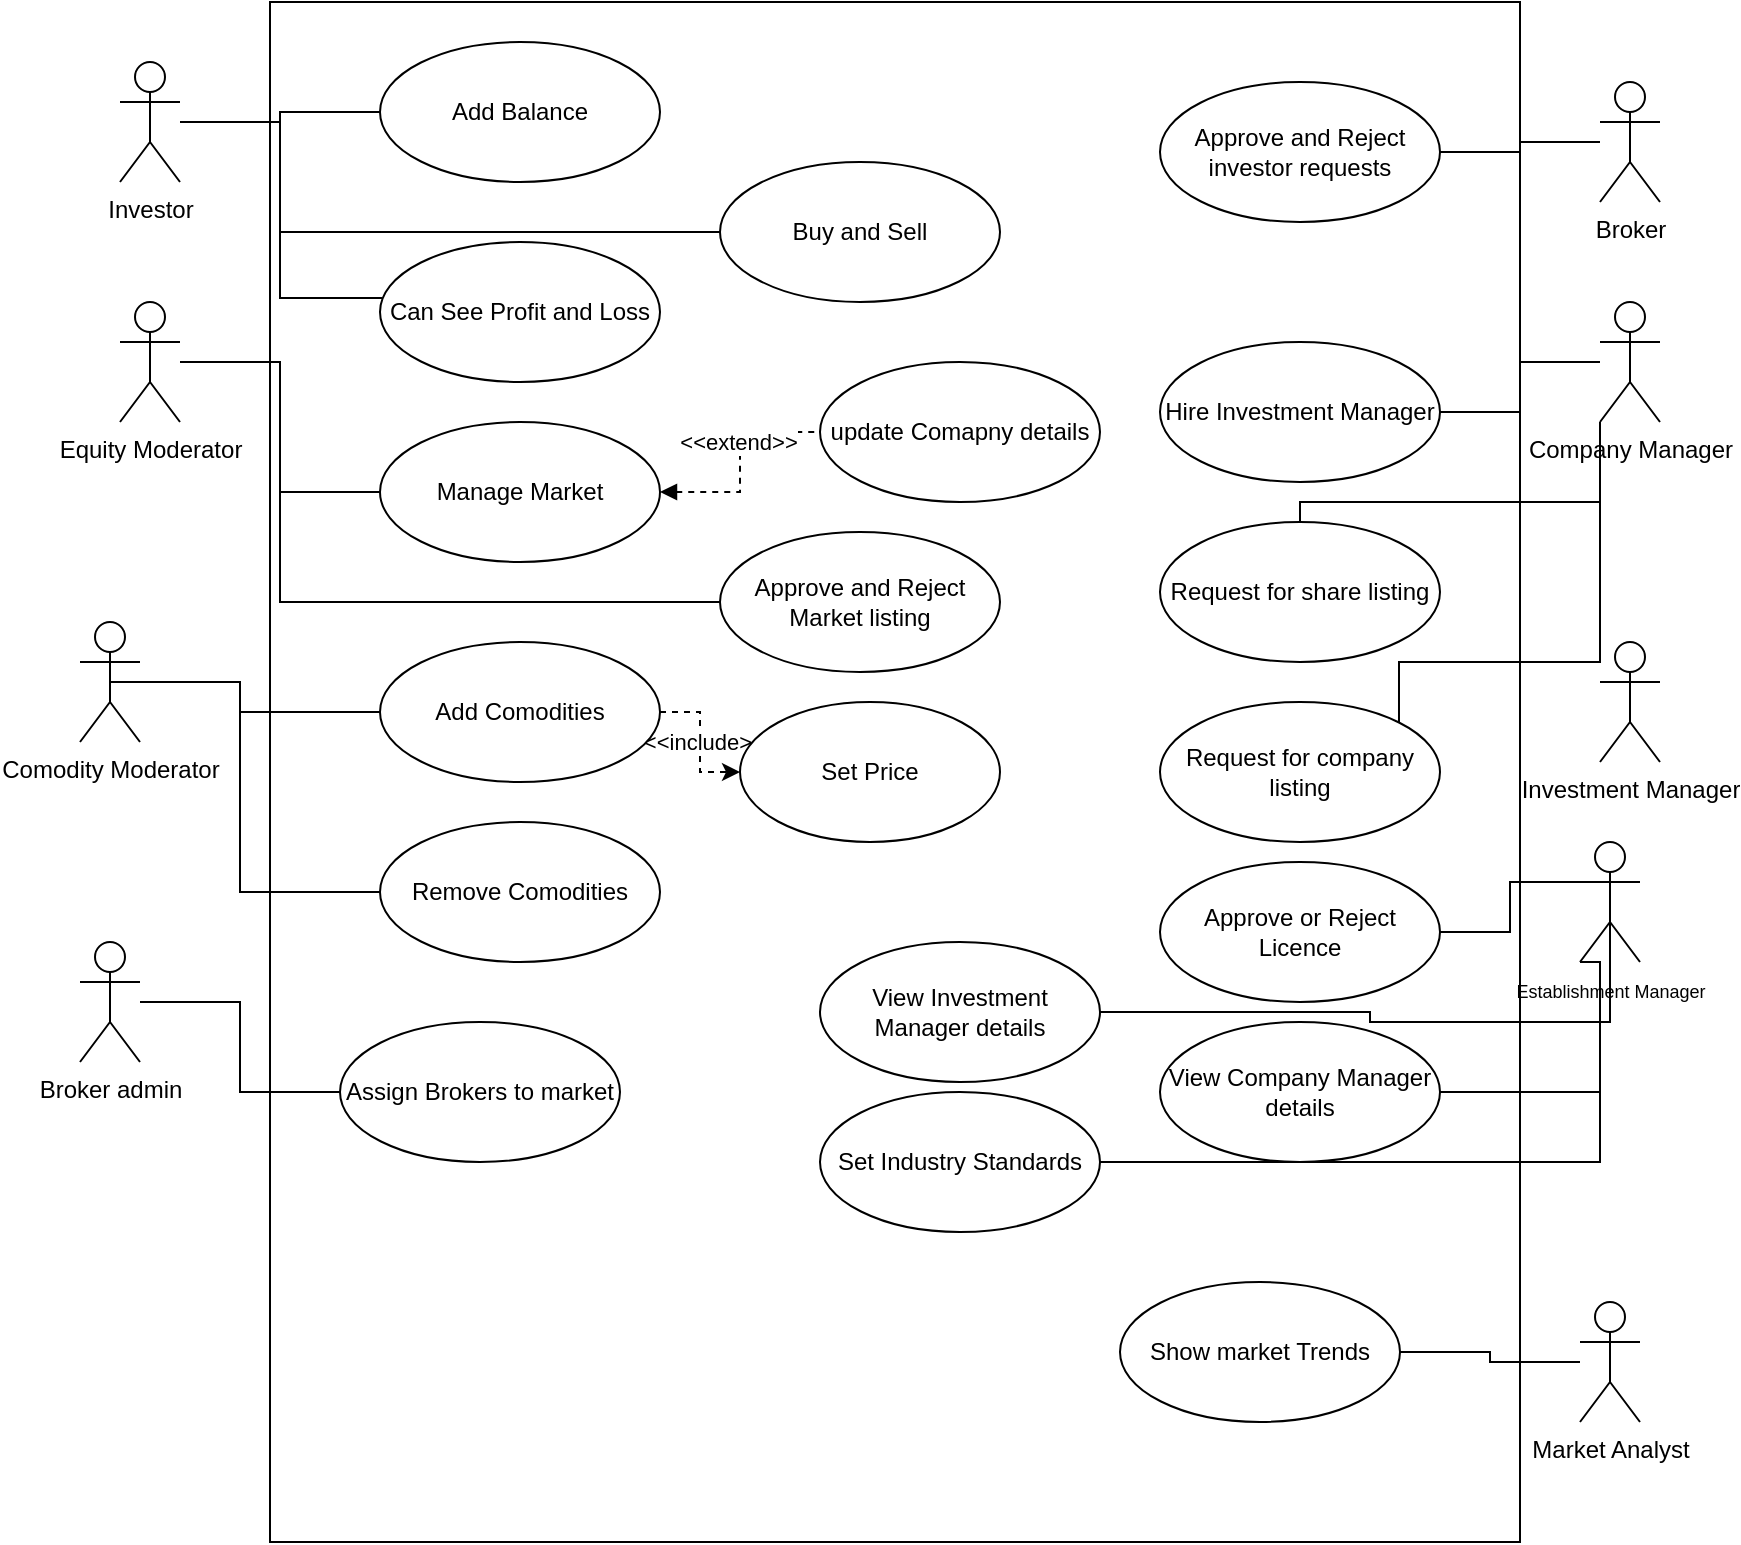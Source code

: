 <mxfile version="20.6.2" type="device"><diagram id="jgDECj278LGvWH7bgNbl" name="Page-1"><mxGraphModel dx="1868" dy="659" grid="1" gridSize="10" guides="1" tooltips="1" connect="1" arrows="1" fold="1" page="1" pageScale="1" pageWidth="850" pageHeight="1100" math="0" shadow="0"><root><mxCell id="0"/><mxCell id="1" parent="0"/><mxCell id="61Fqe80QVAPpCoBN5wap-3" value="" style="rounded=0;whiteSpace=wrap;html=1;" vertex="1" parent="1"><mxGeometry x="115" y="210" width="625" height="770" as="geometry"/></mxCell><mxCell id="61Fqe80QVAPpCoBN5wap-4" value="Add Balance" style="ellipse;whiteSpace=wrap;html=1;" vertex="1" parent="1"><mxGeometry x="170" y="230" width="140" height="70" as="geometry"/></mxCell><mxCell id="61Fqe80QVAPpCoBN5wap-16" value="" style="edgeStyle=orthogonalEdgeStyle;rounded=0;orthogonalLoop=1;jettySize=auto;html=1;endArrow=none;endFill=0;" edge="1" parent="1" source="61Fqe80QVAPpCoBN5wap-5" target="61Fqe80QVAPpCoBN5wap-4"><mxGeometry relative="1" as="geometry"/></mxCell><mxCell id="61Fqe80QVAPpCoBN5wap-22" style="edgeStyle=orthogonalEdgeStyle;rounded=0;orthogonalLoop=1;jettySize=auto;html=1;entryX=0.007;entryY=0.4;entryDx=0;entryDy=0;entryPerimeter=0;endArrow=none;endFill=0;" edge="1" parent="1" source="61Fqe80QVAPpCoBN5wap-5" target="61Fqe80QVAPpCoBN5wap-21"><mxGeometry relative="1" as="geometry"/></mxCell><mxCell id="61Fqe80QVAPpCoBN5wap-5" value="Investor" style="shape=umlActor;verticalLabelPosition=bottom;verticalAlign=top;html=1;outlineConnect=0;" vertex="1" parent="1"><mxGeometry x="40" y="240" width="30" height="60" as="geometry"/></mxCell><mxCell id="61Fqe80QVAPpCoBN5wap-26" value="" style="edgeStyle=orthogonalEdgeStyle;rounded=0;orthogonalLoop=1;jettySize=auto;html=1;endArrow=none;endFill=0;" edge="1" parent="1" source="61Fqe80QVAPpCoBN5wap-6" target="61Fqe80QVAPpCoBN5wap-25"><mxGeometry relative="1" as="geometry"/></mxCell><mxCell id="61Fqe80QVAPpCoBN5wap-28" style="edgeStyle=orthogonalEdgeStyle;rounded=0;orthogonalLoop=1;jettySize=auto;html=1;entryX=0;entryY=0.5;entryDx=0;entryDy=0;endArrow=none;endFill=0;" edge="1" parent="1" source="61Fqe80QVAPpCoBN5wap-6" target="61Fqe80QVAPpCoBN5wap-27"><mxGeometry relative="1" as="geometry"><Array as="points"><mxPoint x="120" y="390"/><mxPoint x="120" y="510"/></Array></mxGeometry></mxCell><mxCell id="61Fqe80QVAPpCoBN5wap-6" value="Equity Moderator" style="shape=umlActor;verticalLabelPosition=bottom;verticalAlign=top;html=1;outlineConnect=0;" vertex="1" parent="1"><mxGeometry x="40" y="360" width="30" height="60" as="geometry"/></mxCell><mxCell id="61Fqe80QVAPpCoBN5wap-40" style="edgeStyle=orthogonalEdgeStyle;rounded=0;orthogonalLoop=1;jettySize=auto;html=1;startArrow=none;startFill=0;endArrow=none;endFill=0;exitX=0.5;exitY=0.5;exitDx=0;exitDy=0;exitPerimeter=0;" edge="1" parent="1" source="61Fqe80QVAPpCoBN5wap-7" target="61Fqe80QVAPpCoBN5wap-36"><mxGeometry relative="1" as="geometry"><Array as="points"><mxPoint x="100" y="550"/><mxPoint x="100" y="565"/></Array></mxGeometry></mxCell><mxCell id="61Fqe80QVAPpCoBN5wap-42" style="edgeStyle=orthogonalEdgeStyle;rounded=0;orthogonalLoop=1;jettySize=auto;html=1;exitX=0.5;exitY=0.5;exitDx=0;exitDy=0;exitPerimeter=0;entryX=0;entryY=0.5;entryDx=0;entryDy=0;startArrow=none;startFill=0;endArrow=none;endFill=0;" edge="1" parent="1" source="61Fqe80QVAPpCoBN5wap-7" target="61Fqe80QVAPpCoBN5wap-41"><mxGeometry relative="1" as="geometry"><Array as="points"><mxPoint x="100" y="550"/><mxPoint x="100" y="655"/></Array></mxGeometry></mxCell><mxCell id="61Fqe80QVAPpCoBN5wap-7" value="Comodity Moderator" style="shape=umlActor;verticalLabelPosition=bottom;verticalAlign=top;html=1;outlineConnect=0;" vertex="1" parent="1"><mxGeometry x="20" y="520" width="30" height="60" as="geometry"/></mxCell><mxCell id="61Fqe80QVAPpCoBN5wap-45" style="edgeStyle=orthogonalEdgeStyle;rounded=0;orthogonalLoop=1;jettySize=auto;html=1;startArrow=none;startFill=0;endArrow=none;endFill=0;" edge="1" parent="1" source="61Fqe80QVAPpCoBN5wap-8" target="61Fqe80QVAPpCoBN5wap-44"><mxGeometry relative="1" as="geometry"/></mxCell><mxCell id="61Fqe80QVAPpCoBN5wap-8" value="Broker admin" style="shape=umlActor;verticalLabelPosition=bottom;verticalAlign=top;html=1;outlineConnect=0;" vertex="1" parent="1"><mxGeometry x="20" y="680" width="30" height="60" as="geometry"/></mxCell><mxCell id="61Fqe80QVAPpCoBN5wap-47" value="" style="edgeStyle=orthogonalEdgeStyle;rounded=0;orthogonalLoop=1;jettySize=auto;html=1;startArrow=none;startFill=0;endArrow=none;endFill=0;" edge="1" parent="1" source="61Fqe80QVAPpCoBN5wap-9" target="61Fqe80QVAPpCoBN5wap-46"><mxGeometry relative="1" as="geometry"/></mxCell><mxCell id="61Fqe80QVAPpCoBN5wap-9" value="Broker" style="shape=umlActor;verticalLabelPosition=bottom;verticalAlign=top;html=1;outlineConnect=0;" vertex="1" parent="1"><mxGeometry x="780" y="250" width="30" height="60" as="geometry"/></mxCell><mxCell id="61Fqe80QVAPpCoBN5wap-50" value="" style="edgeStyle=orthogonalEdgeStyle;rounded=0;orthogonalLoop=1;jettySize=auto;html=1;startArrow=none;startFill=0;endArrow=none;endFill=0;" edge="1" parent="1" source="61Fqe80QVAPpCoBN5wap-10" target="61Fqe80QVAPpCoBN5wap-49"><mxGeometry relative="1" as="geometry"/></mxCell><mxCell id="61Fqe80QVAPpCoBN5wap-53" style="edgeStyle=orthogonalEdgeStyle;rounded=0;orthogonalLoop=1;jettySize=auto;html=1;exitX=0;exitY=1;exitDx=0;exitDy=0;exitPerimeter=0;startArrow=none;startFill=0;endArrow=none;endFill=0;" edge="1" parent="1" source="61Fqe80QVAPpCoBN5wap-10" target="61Fqe80QVAPpCoBN5wap-52"><mxGeometry relative="1" as="geometry"><Array as="points"><mxPoint x="780" y="460"/></Array></mxGeometry></mxCell><mxCell id="61Fqe80QVAPpCoBN5wap-55" style="edgeStyle=orthogonalEdgeStyle;rounded=0;orthogonalLoop=1;jettySize=auto;html=1;exitX=0;exitY=1;exitDx=0;exitDy=0;exitPerimeter=0;entryX=1;entryY=0;entryDx=0;entryDy=0;startArrow=none;startFill=0;endArrow=none;endFill=0;" edge="1" parent="1" source="61Fqe80QVAPpCoBN5wap-10" target="61Fqe80QVAPpCoBN5wap-54"><mxGeometry relative="1" as="geometry"><Array as="points"><mxPoint x="780" y="540"/><mxPoint x="680" y="540"/></Array></mxGeometry></mxCell><mxCell id="61Fqe80QVAPpCoBN5wap-10" value="Company Manager" style="shape=umlActor;verticalLabelPosition=bottom;verticalAlign=top;html=1;outlineConnect=0;" vertex="1" parent="1"><mxGeometry x="780" y="360" width="30" height="60" as="geometry"/></mxCell><mxCell id="61Fqe80QVAPpCoBN5wap-11" value="Investment Manager" style="shape=umlActor;verticalLabelPosition=bottom;verticalAlign=top;html=1;outlineConnect=0;" vertex="1" parent="1"><mxGeometry x="780" y="530" width="30" height="60" as="geometry"/></mxCell><mxCell id="61Fqe80QVAPpCoBN5wap-62" style="edgeStyle=orthogonalEdgeStyle;rounded=0;orthogonalLoop=1;jettySize=auto;html=1;exitX=0;exitY=0.333;exitDx=0;exitDy=0;exitPerimeter=0;entryX=1;entryY=0.5;entryDx=0;entryDy=0;fontSize=9;startArrow=none;startFill=0;endArrow=none;endFill=0;" edge="1" parent="1" source="61Fqe80QVAPpCoBN5wap-12" target="61Fqe80QVAPpCoBN5wap-58"><mxGeometry relative="1" as="geometry"/></mxCell><mxCell id="61Fqe80QVAPpCoBN5wap-63" style="edgeStyle=orthogonalEdgeStyle;rounded=0;orthogonalLoop=1;jettySize=auto;html=1;exitX=0.5;exitY=0.5;exitDx=0;exitDy=0;exitPerimeter=0;entryX=1;entryY=0.5;entryDx=0;entryDy=0;fontSize=9;startArrow=none;startFill=0;endArrow=none;endFill=0;" edge="1" parent="1" source="61Fqe80QVAPpCoBN5wap-12" target="61Fqe80QVAPpCoBN5wap-60"><mxGeometry relative="1" as="geometry"><Array as="points"><mxPoint x="785" y="720"/><mxPoint x="665" y="720"/><mxPoint x="665" y="715"/></Array></mxGeometry></mxCell><mxCell id="61Fqe80QVAPpCoBN5wap-64" style="edgeStyle=orthogonalEdgeStyle;rounded=0;orthogonalLoop=1;jettySize=auto;html=1;exitX=0;exitY=1;exitDx=0;exitDy=0;exitPerimeter=0;entryX=1;entryY=0.5;entryDx=0;entryDy=0;fontSize=9;startArrow=none;startFill=0;endArrow=none;endFill=0;" edge="1" parent="1" source="61Fqe80QVAPpCoBN5wap-12" target="61Fqe80QVAPpCoBN5wap-59"><mxGeometry relative="1" as="geometry"><Array as="points"><mxPoint x="780" y="690"/><mxPoint x="780" y="755"/></Array></mxGeometry></mxCell><mxCell id="61Fqe80QVAPpCoBN5wap-65" style="edgeStyle=orthogonalEdgeStyle;rounded=0;orthogonalLoop=1;jettySize=auto;html=1;entryX=1;entryY=0.5;entryDx=0;entryDy=0;fontSize=9;startArrow=none;startFill=0;endArrow=none;endFill=0;" edge="1" parent="1" source="61Fqe80QVAPpCoBN5wap-12" target="61Fqe80QVAPpCoBN5wap-61"><mxGeometry relative="1" as="geometry"><Array as="points"><mxPoint x="780" y="790"/></Array></mxGeometry></mxCell><mxCell id="61Fqe80QVAPpCoBN5wap-12" value="&lt;font style=&quot;font-size: 9px;&quot;&gt;Establishment Manager&lt;/font&gt;" style="shape=umlActor;verticalLabelPosition=bottom;verticalAlign=top;html=1;outlineConnect=0;" vertex="1" parent="1"><mxGeometry x="770" y="630" width="30" height="60" as="geometry"/></mxCell><mxCell id="61Fqe80QVAPpCoBN5wap-20" style="edgeStyle=orthogonalEdgeStyle;rounded=0;orthogonalLoop=1;jettySize=auto;html=1;exitX=0;exitY=0.5;exitDx=0;exitDy=0;endArrow=none;endFill=0;" edge="1" parent="1" source="61Fqe80QVAPpCoBN5wap-15" target="61Fqe80QVAPpCoBN5wap-5"><mxGeometry relative="1" as="geometry"><Array as="points"><mxPoint x="120" y="325"/><mxPoint x="120" y="270"/></Array></mxGeometry></mxCell><mxCell id="61Fqe80QVAPpCoBN5wap-15" value="Buy and Sell" style="ellipse;whiteSpace=wrap;html=1;" vertex="1" parent="1"><mxGeometry x="340" y="290" width="140" height="70" as="geometry"/></mxCell><mxCell id="61Fqe80QVAPpCoBN5wap-21" value="Can See Profit and Loss" style="ellipse;whiteSpace=wrap;html=1;" vertex="1" parent="1"><mxGeometry x="170" y="330" width="140" height="70" as="geometry"/></mxCell><mxCell id="61Fqe80QVAPpCoBN5wap-33" style="edgeStyle=orthogonalEdgeStyle;rounded=0;orthogonalLoop=1;jettySize=auto;html=1;entryX=0;entryY=0.5;entryDx=0;entryDy=0;endArrow=none;endFill=0;dashed=1;startArrow=block;startFill=1;" edge="1" parent="1" source="61Fqe80QVAPpCoBN5wap-25" target="61Fqe80QVAPpCoBN5wap-32"><mxGeometry relative="1" as="geometry"/></mxCell><mxCell id="61Fqe80QVAPpCoBN5wap-34" value="&amp;lt;&amp;lt;extend&amp;gt;&amp;gt;" style="edgeLabel;html=1;align=center;verticalAlign=middle;resizable=0;points=[];" vertex="1" connectable="0" parent="61Fqe80QVAPpCoBN5wap-33"><mxGeometry x="0.191" y="1" relative="1" as="geometry"><mxPoint as="offset"/></mxGeometry></mxCell><mxCell id="61Fqe80QVAPpCoBN5wap-25" value="Manage Market" style="ellipse;whiteSpace=wrap;html=1;" vertex="1" parent="1"><mxGeometry x="170" y="420" width="140" height="70" as="geometry"/></mxCell><mxCell id="61Fqe80QVAPpCoBN5wap-27" value="Approve and Reject Market listing" style="ellipse;whiteSpace=wrap;html=1;" vertex="1" parent="1"><mxGeometry x="340" y="475" width="140" height="70" as="geometry"/></mxCell><mxCell id="61Fqe80QVAPpCoBN5wap-32" value="update Comapny details" style="ellipse;whiteSpace=wrap;html=1;" vertex="1" parent="1"><mxGeometry x="390" y="390" width="140" height="70" as="geometry"/></mxCell><mxCell id="61Fqe80QVAPpCoBN5wap-39" value="&amp;lt;&amp;lt;include&amp;gt;." style="edgeStyle=orthogonalEdgeStyle;rounded=0;orthogonalLoop=1;jettySize=auto;html=1;dashed=1;startArrow=none;startFill=0;endArrow=classic;endFill=1;" edge="1" parent="1" source="61Fqe80QVAPpCoBN5wap-36" target="61Fqe80QVAPpCoBN5wap-38"><mxGeometry relative="1" as="geometry"/></mxCell><mxCell id="61Fqe80QVAPpCoBN5wap-36" value="Add Comodities" style="ellipse;whiteSpace=wrap;html=1;" vertex="1" parent="1"><mxGeometry x="170" y="530" width="140" height="70" as="geometry"/></mxCell><mxCell id="61Fqe80QVAPpCoBN5wap-38" value="Set Price" style="ellipse;whiteSpace=wrap;html=1;" vertex="1" parent="1"><mxGeometry x="350" y="560" width="130" height="70" as="geometry"/></mxCell><mxCell id="61Fqe80QVAPpCoBN5wap-41" value="Remove Comodities" style="ellipse;whiteSpace=wrap;html=1;" vertex="1" parent="1"><mxGeometry x="170" y="620" width="140" height="70" as="geometry"/></mxCell><mxCell id="61Fqe80QVAPpCoBN5wap-44" value="Assign Brokers to market" style="ellipse;whiteSpace=wrap;html=1;" vertex="1" parent="1"><mxGeometry x="150" y="720" width="140" height="70" as="geometry"/></mxCell><mxCell id="61Fqe80QVAPpCoBN5wap-46" value="Approve and Reject investor requests" style="ellipse;whiteSpace=wrap;html=1;" vertex="1" parent="1"><mxGeometry x="560" y="250" width="140" height="70" as="geometry"/></mxCell><mxCell id="61Fqe80QVAPpCoBN5wap-49" value="Hire Investment Manager" style="ellipse;whiteSpace=wrap;html=1;" vertex="1" parent="1"><mxGeometry x="560" y="380" width="140" height="70" as="geometry"/></mxCell><mxCell id="61Fqe80QVAPpCoBN5wap-52" value="Request for share listing" style="ellipse;whiteSpace=wrap;html=1;" vertex="1" parent="1"><mxGeometry x="560" y="470" width="140" height="70" as="geometry"/></mxCell><mxCell id="61Fqe80QVAPpCoBN5wap-54" value="Request for company listing" style="ellipse;whiteSpace=wrap;html=1;" vertex="1" parent="1"><mxGeometry x="560" y="560" width="140" height="70" as="geometry"/></mxCell><mxCell id="61Fqe80QVAPpCoBN5wap-69" value="" style="edgeStyle=orthogonalEdgeStyle;rounded=0;orthogonalLoop=1;jettySize=auto;html=1;fontSize=9;startArrow=none;startFill=0;endArrow=none;endFill=0;" edge="1" parent="1" source="61Fqe80QVAPpCoBN5wap-57" target="61Fqe80QVAPpCoBN5wap-68"><mxGeometry relative="1" as="geometry"/></mxCell><mxCell id="61Fqe80QVAPpCoBN5wap-57" value="Market Analyst" style="shape=umlActor;verticalLabelPosition=bottom;verticalAlign=top;html=1;outlineConnect=0;" vertex="1" parent="1"><mxGeometry x="770" y="860" width="30" height="60" as="geometry"/></mxCell><mxCell id="61Fqe80QVAPpCoBN5wap-58" value="Approve or Reject Licence" style="ellipse;whiteSpace=wrap;html=1;" vertex="1" parent="1"><mxGeometry x="560" y="640" width="140" height="70" as="geometry"/></mxCell><mxCell id="61Fqe80QVAPpCoBN5wap-59" value="View Company Manager details" style="ellipse;whiteSpace=wrap;html=1;" vertex="1" parent="1"><mxGeometry x="560" y="720" width="140" height="70" as="geometry"/></mxCell><mxCell id="61Fqe80QVAPpCoBN5wap-60" value="View Investment Mana&lt;span style=&quot;color: rgba(0, 0, 0, 0); font-family: monospace; font-size: 0px; text-align: start;&quot;&gt;%3CmxGraphModel%3E%3Croot%3E%3CmxCell%20id%3D%220%22%2F%3E%3CmxCell%20id%3D%221%22%20parent%3D%220%22%2F%3E%3CmxCell%20id%3D%222%22%20value%3D%22Approve%20or%20Reject%20Licence%22%20style%3D%22ellipse%3BwhiteSpace%3Dwrap%3Bhtml%3D1%3B%22%20vertex%3D%221%22%20parent%3D%221%22%3E%3CmxGeometry%20x%3D%22560%22%20y%3D%22640%22%20width%3D%22140%22%20height%3D%2270%22%20as%3D%22geometry%22%2F%3E%3C%2FmxCell%3E%3C%2Froot%3E%3C%2FmxGraphModel%3E&lt;/span&gt;ger details" style="ellipse;whiteSpace=wrap;html=1;" vertex="1" parent="1"><mxGeometry x="390" y="680" width="140" height="70" as="geometry"/></mxCell><mxCell id="61Fqe80QVAPpCoBN5wap-61" value="Set Industry Standards" style="ellipse;whiteSpace=wrap;html=1;" vertex="1" parent="1"><mxGeometry x="390" y="755" width="140" height="70" as="geometry"/></mxCell><mxCell id="61Fqe80QVAPpCoBN5wap-68" value="Show market Trends" style="ellipse;whiteSpace=wrap;html=1;" vertex="1" parent="1"><mxGeometry x="540" y="850" width="140" height="70" as="geometry"/></mxCell></root></mxGraphModel></diagram></mxfile>